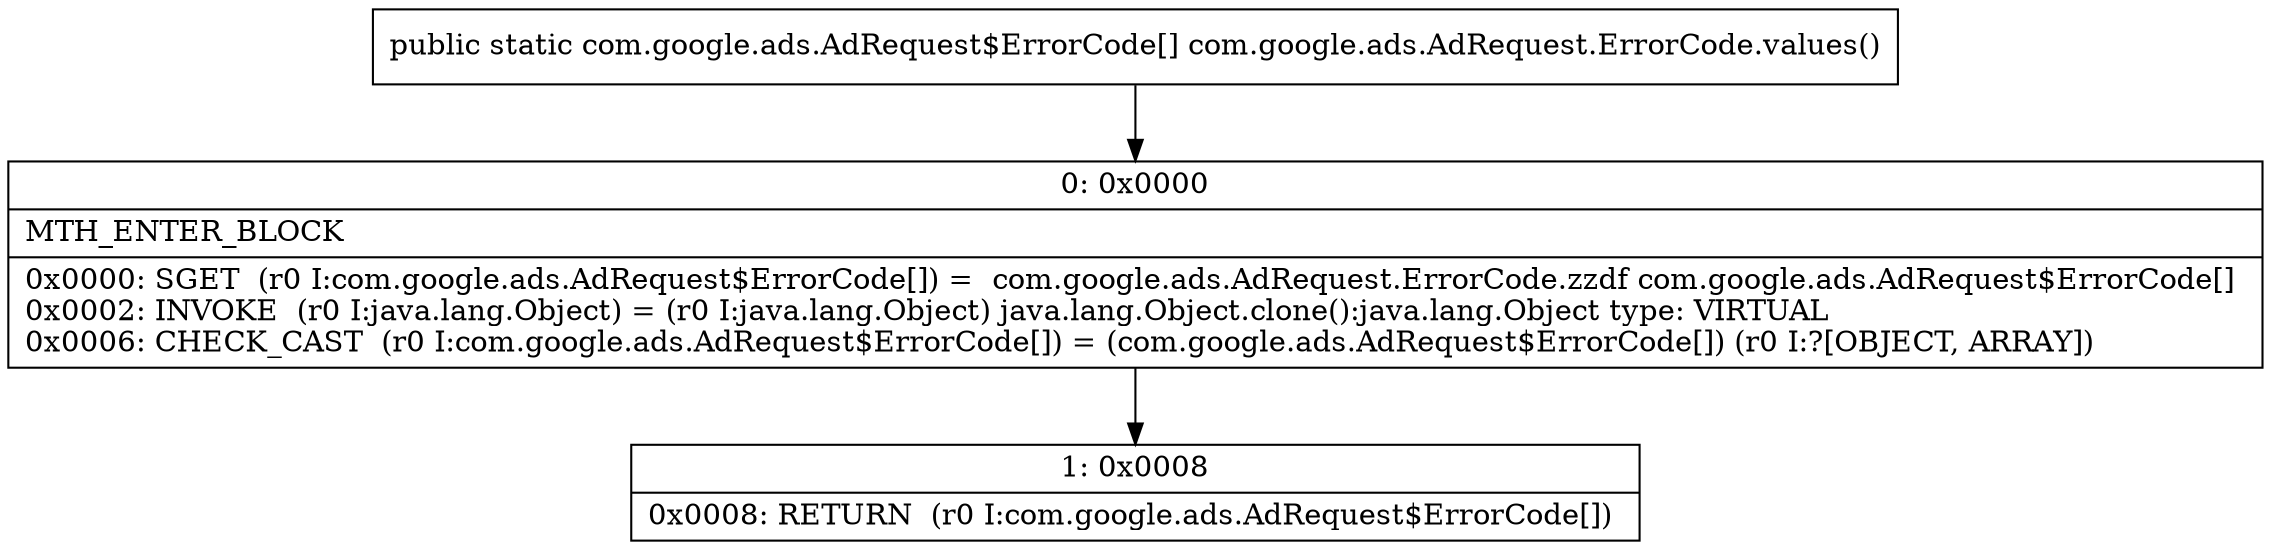 digraph "CFG forcom.google.ads.AdRequest.ErrorCode.values()[Lcom\/google\/ads\/AdRequest$ErrorCode;" {
Node_0 [shape=record,label="{0\:\ 0x0000|MTH_ENTER_BLOCK\l|0x0000: SGET  (r0 I:com.google.ads.AdRequest$ErrorCode[]) =  com.google.ads.AdRequest.ErrorCode.zzdf com.google.ads.AdRequest$ErrorCode[] \l0x0002: INVOKE  (r0 I:java.lang.Object) = (r0 I:java.lang.Object) java.lang.Object.clone():java.lang.Object type: VIRTUAL \l0x0006: CHECK_CAST  (r0 I:com.google.ads.AdRequest$ErrorCode[]) = (com.google.ads.AdRequest$ErrorCode[]) (r0 I:?[OBJECT, ARRAY]) \l}"];
Node_1 [shape=record,label="{1\:\ 0x0008|0x0008: RETURN  (r0 I:com.google.ads.AdRequest$ErrorCode[]) \l}"];
MethodNode[shape=record,label="{public static com.google.ads.AdRequest$ErrorCode[] com.google.ads.AdRequest.ErrorCode.values() }"];
MethodNode -> Node_0;
Node_0 -> Node_1;
}


